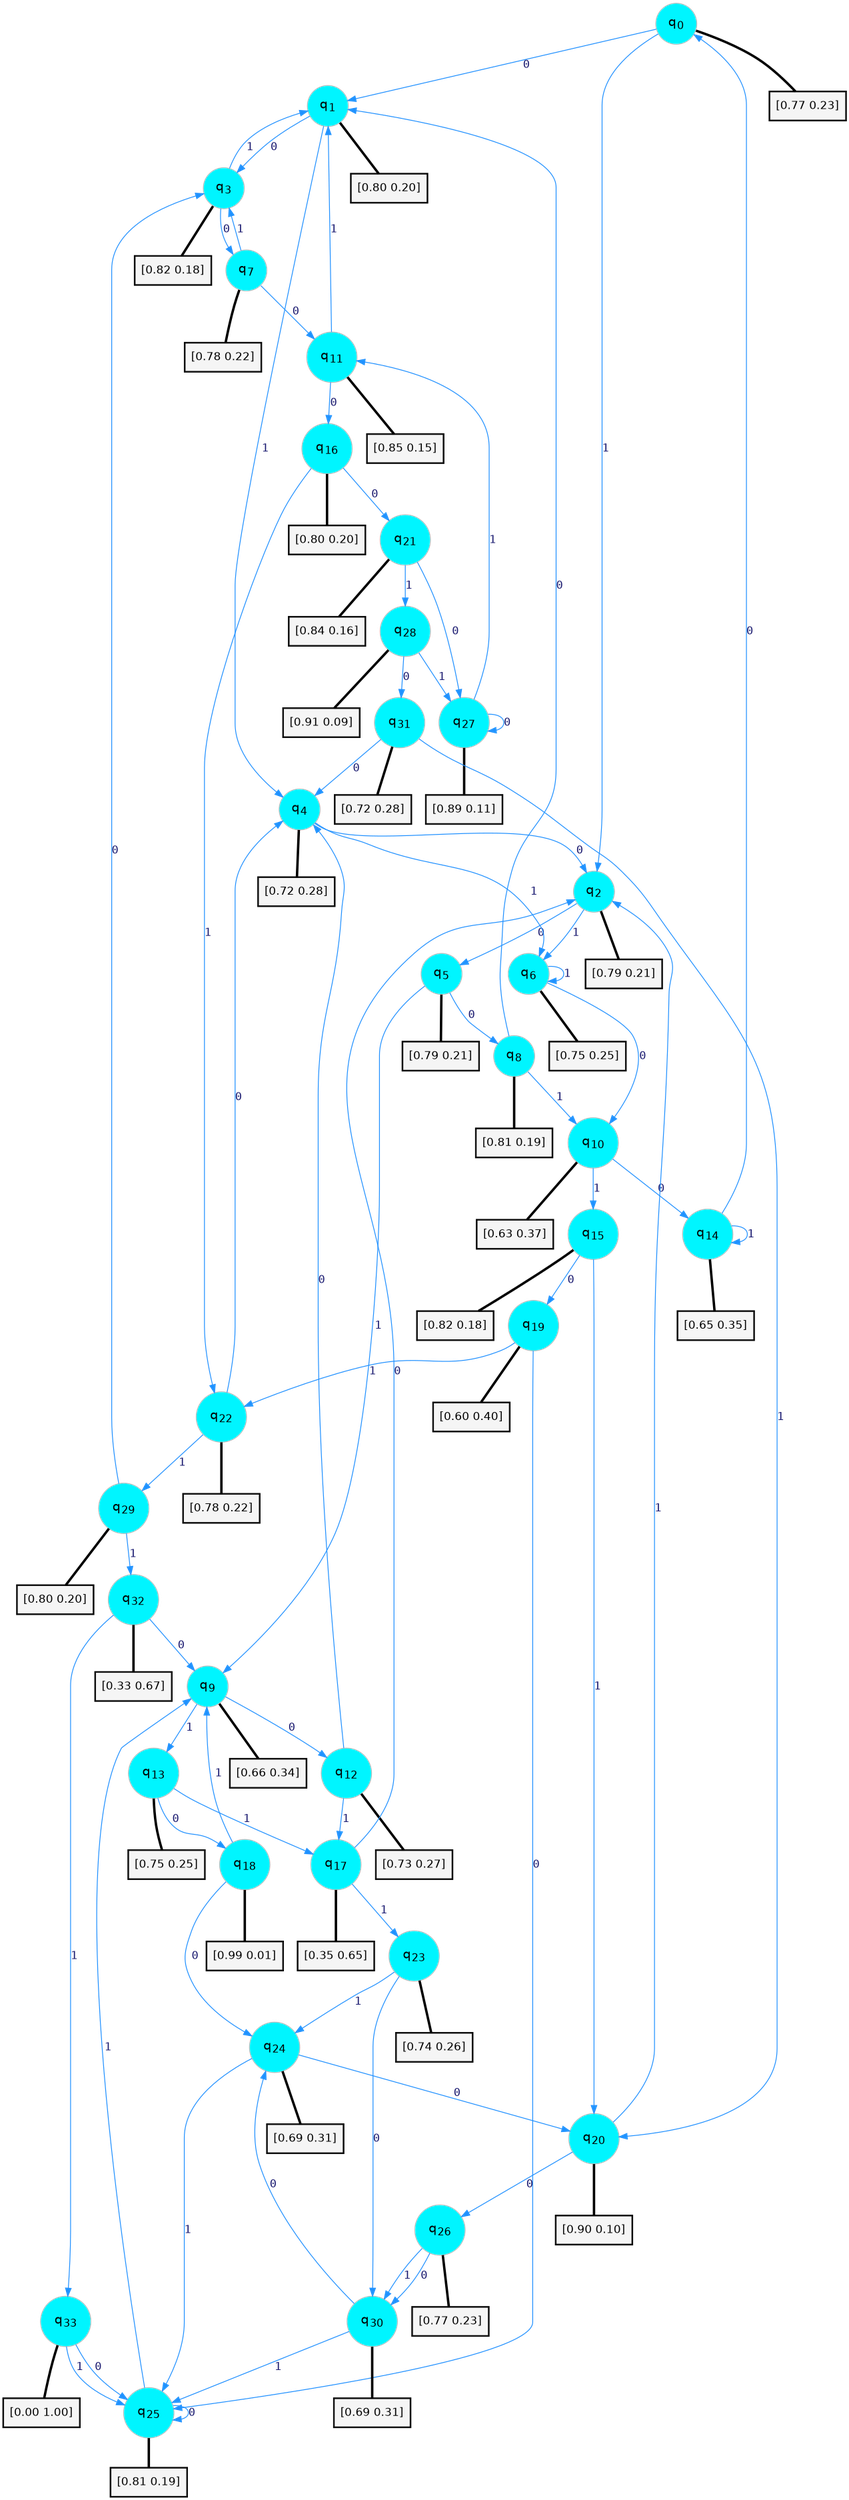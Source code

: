 digraph G {
graph [
bgcolor=transparent, dpi=300, rankdir=TD, size="40,25"];
node [
color=gray, fillcolor=turquoise1, fontcolor=black, fontname=Helvetica, fontsize=16, fontweight=bold, shape=circle, style=filled];
edge [
arrowsize=1, color=dodgerblue1, fontcolor=midnightblue, fontname=courier, fontweight=bold, penwidth=1, style=solid, weight=20];
0[label=<q<SUB>0</SUB>>];
1[label=<q<SUB>1</SUB>>];
2[label=<q<SUB>2</SUB>>];
3[label=<q<SUB>3</SUB>>];
4[label=<q<SUB>4</SUB>>];
5[label=<q<SUB>5</SUB>>];
6[label=<q<SUB>6</SUB>>];
7[label=<q<SUB>7</SUB>>];
8[label=<q<SUB>8</SUB>>];
9[label=<q<SUB>9</SUB>>];
10[label=<q<SUB>10</SUB>>];
11[label=<q<SUB>11</SUB>>];
12[label=<q<SUB>12</SUB>>];
13[label=<q<SUB>13</SUB>>];
14[label=<q<SUB>14</SUB>>];
15[label=<q<SUB>15</SUB>>];
16[label=<q<SUB>16</SUB>>];
17[label=<q<SUB>17</SUB>>];
18[label=<q<SUB>18</SUB>>];
19[label=<q<SUB>19</SUB>>];
20[label=<q<SUB>20</SUB>>];
21[label=<q<SUB>21</SUB>>];
22[label=<q<SUB>22</SUB>>];
23[label=<q<SUB>23</SUB>>];
24[label=<q<SUB>24</SUB>>];
25[label=<q<SUB>25</SUB>>];
26[label=<q<SUB>26</SUB>>];
27[label=<q<SUB>27</SUB>>];
28[label=<q<SUB>28</SUB>>];
29[label=<q<SUB>29</SUB>>];
30[label=<q<SUB>30</SUB>>];
31[label=<q<SUB>31</SUB>>];
32[label=<q<SUB>32</SUB>>];
33[label=<q<SUB>33</SUB>>];
34[label="[0.77 0.23]", shape=box,fontcolor=black, fontname=Helvetica, fontsize=14, penwidth=2, fillcolor=whitesmoke,color=black];
35[label="[0.80 0.20]", shape=box,fontcolor=black, fontname=Helvetica, fontsize=14, penwidth=2, fillcolor=whitesmoke,color=black];
36[label="[0.79 0.21]", shape=box,fontcolor=black, fontname=Helvetica, fontsize=14, penwidth=2, fillcolor=whitesmoke,color=black];
37[label="[0.82 0.18]", shape=box,fontcolor=black, fontname=Helvetica, fontsize=14, penwidth=2, fillcolor=whitesmoke,color=black];
38[label="[0.72 0.28]", shape=box,fontcolor=black, fontname=Helvetica, fontsize=14, penwidth=2, fillcolor=whitesmoke,color=black];
39[label="[0.79 0.21]", shape=box,fontcolor=black, fontname=Helvetica, fontsize=14, penwidth=2, fillcolor=whitesmoke,color=black];
40[label="[0.75 0.25]", shape=box,fontcolor=black, fontname=Helvetica, fontsize=14, penwidth=2, fillcolor=whitesmoke,color=black];
41[label="[0.78 0.22]", shape=box,fontcolor=black, fontname=Helvetica, fontsize=14, penwidth=2, fillcolor=whitesmoke,color=black];
42[label="[0.81 0.19]", shape=box,fontcolor=black, fontname=Helvetica, fontsize=14, penwidth=2, fillcolor=whitesmoke,color=black];
43[label="[0.66 0.34]", shape=box,fontcolor=black, fontname=Helvetica, fontsize=14, penwidth=2, fillcolor=whitesmoke,color=black];
44[label="[0.63 0.37]", shape=box,fontcolor=black, fontname=Helvetica, fontsize=14, penwidth=2, fillcolor=whitesmoke,color=black];
45[label="[0.85 0.15]", shape=box,fontcolor=black, fontname=Helvetica, fontsize=14, penwidth=2, fillcolor=whitesmoke,color=black];
46[label="[0.73 0.27]", shape=box,fontcolor=black, fontname=Helvetica, fontsize=14, penwidth=2, fillcolor=whitesmoke,color=black];
47[label="[0.75 0.25]", shape=box,fontcolor=black, fontname=Helvetica, fontsize=14, penwidth=2, fillcolor=whitesmoke,color=black];
48[label="[0.65 0.35]", shape=box,fontcolor=black, fontname=Helvetica, fontsize=14, penwidth=2, fillcolor=whitesmoke,color=black];
49[label="[0.82 0.18]", shape=box,fontcolor=black, fontname=Helvetica, fontsize=14, penwidth=2, fillcolor=whitesmoke,color=black];
50[label="[0.80 0.20]", shape=box,fontcolor=black, fontname=Helvetica, fontsize=14, penwidth=2, fillcolor=whitesmoke,color=black];
51[label="[0.35 0.65]", shape=box,fontcolor=black, fontname=Helvetica, fontsize=14, penwidth=2, fillcolor=whitesmoke,color=black];
52[label="[0.99 0.01]", shape=box,fontcolor=black, fontname=Helvetica, fontsize=14, penwidth=2, fillcolor=whitesmoke,color=black];
53[label="[0.60 0.40]", shape=box,fontcolor=black, fontname=Helvetica, fontsize=14, penwidth=2, fillcolor=whitesmoke,color=black];
54[label="[0.90 0.10]", shape=box,fontcolor=black, fontname=Helvetica, fontsize=14, penwidth=2, fillcolor=whitesmoke,color=black];
55[label="[0.84 0.16]", shape=box,fontcolor=black, fontname=Helvetica, fontsize=14, penwidth=2, fillcolor=whitesmoke,color=black];
56[label="[0.78 0.22]", shape=box,fontcolor=black, fontname=Helvetica, fontsize=14, penwidth=2, fillcolor=whitesmoke,color=black];
57[label="[0.74 0.26]", shape=box,fontcolor=black, fontname=Helvetica, fontsize=14, penwidth=2, fillcolor=whitesmoke,color=black];
58[label="[0.69 0.31]", shape=box,fontcolor=black, fontname=Helvetica, fontsize=14, penwidth=2, fillcolor=whitesmoke,color=black];
59[label="[0.81 0.19]", shape=box,fontcolor=black, fontname=Helvetica, fontsize=14, penwidth=2, fillcolor=whitesmoke,color=black];
60[label="[0.77 0.23]", shape=box,fontcolor=black, fontname=Helvetica, fontsize=14, penwidth=2, fillcolor=whitesmoke,color=black];
61[label="[0.89 0.11]", shape=box,fontcolor=black, fontname=Helvetica, fontsize=14, penwidth=2, fillcolor=whitesmoke,color=black];
62[label="[0.91 0.09]", shape=box,fontcolor=black, fontname=Helvetica, fontsize=14, penwidth=2, fillcolor=whitesmoke,color=black];
63[label="[0.80 0.20]", shape=box,fontcolor=black, fontname=Helvetica, fontsize=14, penwidth=2, fillcolor=whitesmoke,color=black];
64[label="[0.69 0.31]", shape=box,fontcolor=black, fontname=Helvetica, fontsize=14, penwidth=2, fillcolor=whitesmoke,color=black];
65[label="[0.72 0.28]", shape=box,fontcolor=black, fontname=Helvetica, fontsize=14, penwidth=2, fillcolor=whitesmoke,color=black];
66[label="[0.33 0.67]", shape=box,fontcolor=black, fontname=Helvetica, fontsize=14, penwidth=2, fillcolor=whitesmoke,color=black];
67[label="[0.00 1.00]", shape=box,fontcolor=black, fontname=Helvetica, fontsize=14, penwidth=2, fillcolor=whitesmoke,color=black];
0->1 [label=0];
0->2 [label=1];
0->34 [arrowhead=none, penwidth=3,color=black];
1->3 [label=0];
1->4 [label=1];
1->35 [arrowhead=none, penwidth=3,color=black];
2->5 [label=0];
2->6 [label=1];
2->36 [arrowhead=none, penwidth=3,color=black];
3->7 [label=0];
3->1 [label=1];
3->37 [arrowhead=none, penwidth=3,color=black];
4->2 [label=0];
4->6 [label=1];
4->38 [arrowhead=none, penwidth=3,color=black];
5->8 [label=0];
5->9 [label=1];
5->39 [arrowhead=none, penwidth=3,color=black];
6->10 [label=0];
6->6 [label=1];
6->40 [arrowhead=none, penwidth=3,color=black];
7->11 [label=0];
7->3 [label=1];
7->41 [arrowhead=none, penwidth=3,color=black];
8->1 [label=0];
8->10 [label=1];
8->42 [arrowhead=none, penwidth=3,color=black];
9->12 [label=0];
9->13 [label=1];
9->43 [arrowhead=none, penwidth=3,color=black];
10->14 [label=0];
10->15 [label=1];
10->44 [arrowhead=none, penwidth=3,color=black];
11->16 [label=0];
11->1 [label=1];
11->45 [arrowhead=none, penwidth=3,color=black];
12->4 [label=0];
12->17 [label=1];
12->46 [arrowhead=none, penwidth=3,color=black];
13->18 [label=0];
13->17 [label=1];
13->47 [arrowhead=none, penwidth=3,color=black];
14->0 [label=0];
14->14 [label=1];
14->48 [arrowhead=none, penwidth=3,color=black];
15->19 [label=0];
15->20 [label=1];
15->49 [arrowhead=none, penwidth=3,color=black];
16->21 [label=0];
16->22 [label=1];
16->50 [arrowhead=none, penwidth=3,color=black];
17->2 [label=0];
17->23 [label=1];
17->51 [arrowhead=none, penwidth=3,color=black];
18->24 [label=0];
18->9 [label=1];
18->52 [arrowhead=none, penwidth=3,color=black];
19->25 [label=0];
19->22 [label=1];
19->53 [arrowhead=none, penwidth=3,color=black];
20->26 [label=0];
20->2 [label=1];
20->54 [arrowhead=none, penwidth=3,color=black];
21->27 [label=0];
21->28 [label=1];
21->55 [arrowhead=none, penwidth=3,color=black];
22->4 [label=0];
22->29 [label=1];
22->56 [arrowhead=none, penwidth=3,color=black];
23->30 [label=0];
23->24 [label=1];
23->57 [arrowhead=none, penwidth=3,color=black];
24->20 [label=0];
24->25 [label=1];
24->58 [arrowhead=none, penwidth=3,color=black];
25->25 [label=0];
25->9 [label=1];
25->59 [arrowhead=none, penwidth=3,color=black];
26->30 [label=0];
26->30 [label=1];
26->60 [arrowhead=none, penwidth=3,color=black];
27->27 [label=0];
27->11 [label=1];
27->61 [arrowhead=none, penwidth=3,color=black];
28->31 [label=0];
28->27 [label=1];
28->62 [arrowhead=none, penwidth=3,color=black];
29->3 [label=0];
29->32 [label=1];
29->63 [arrowhead=none, penwidth=3,color=black];
30->24 [label=0];
30->25 [label=1];
30->64 [arrowhead=none, penwidth=3,color=black];
31->4 [label=0];
31->20 [label=1];
31->65 [arrowhead=none, penwidth=3,color=black];
32->9 [label=0];
32->33 [label=1];
32->66 [arrowhead=none, penwidth=3,color=black];
33->25 [label=0];
33->25 [label=1];
33->67 [arrowhead=none, penwidth=3,color=black];
}
